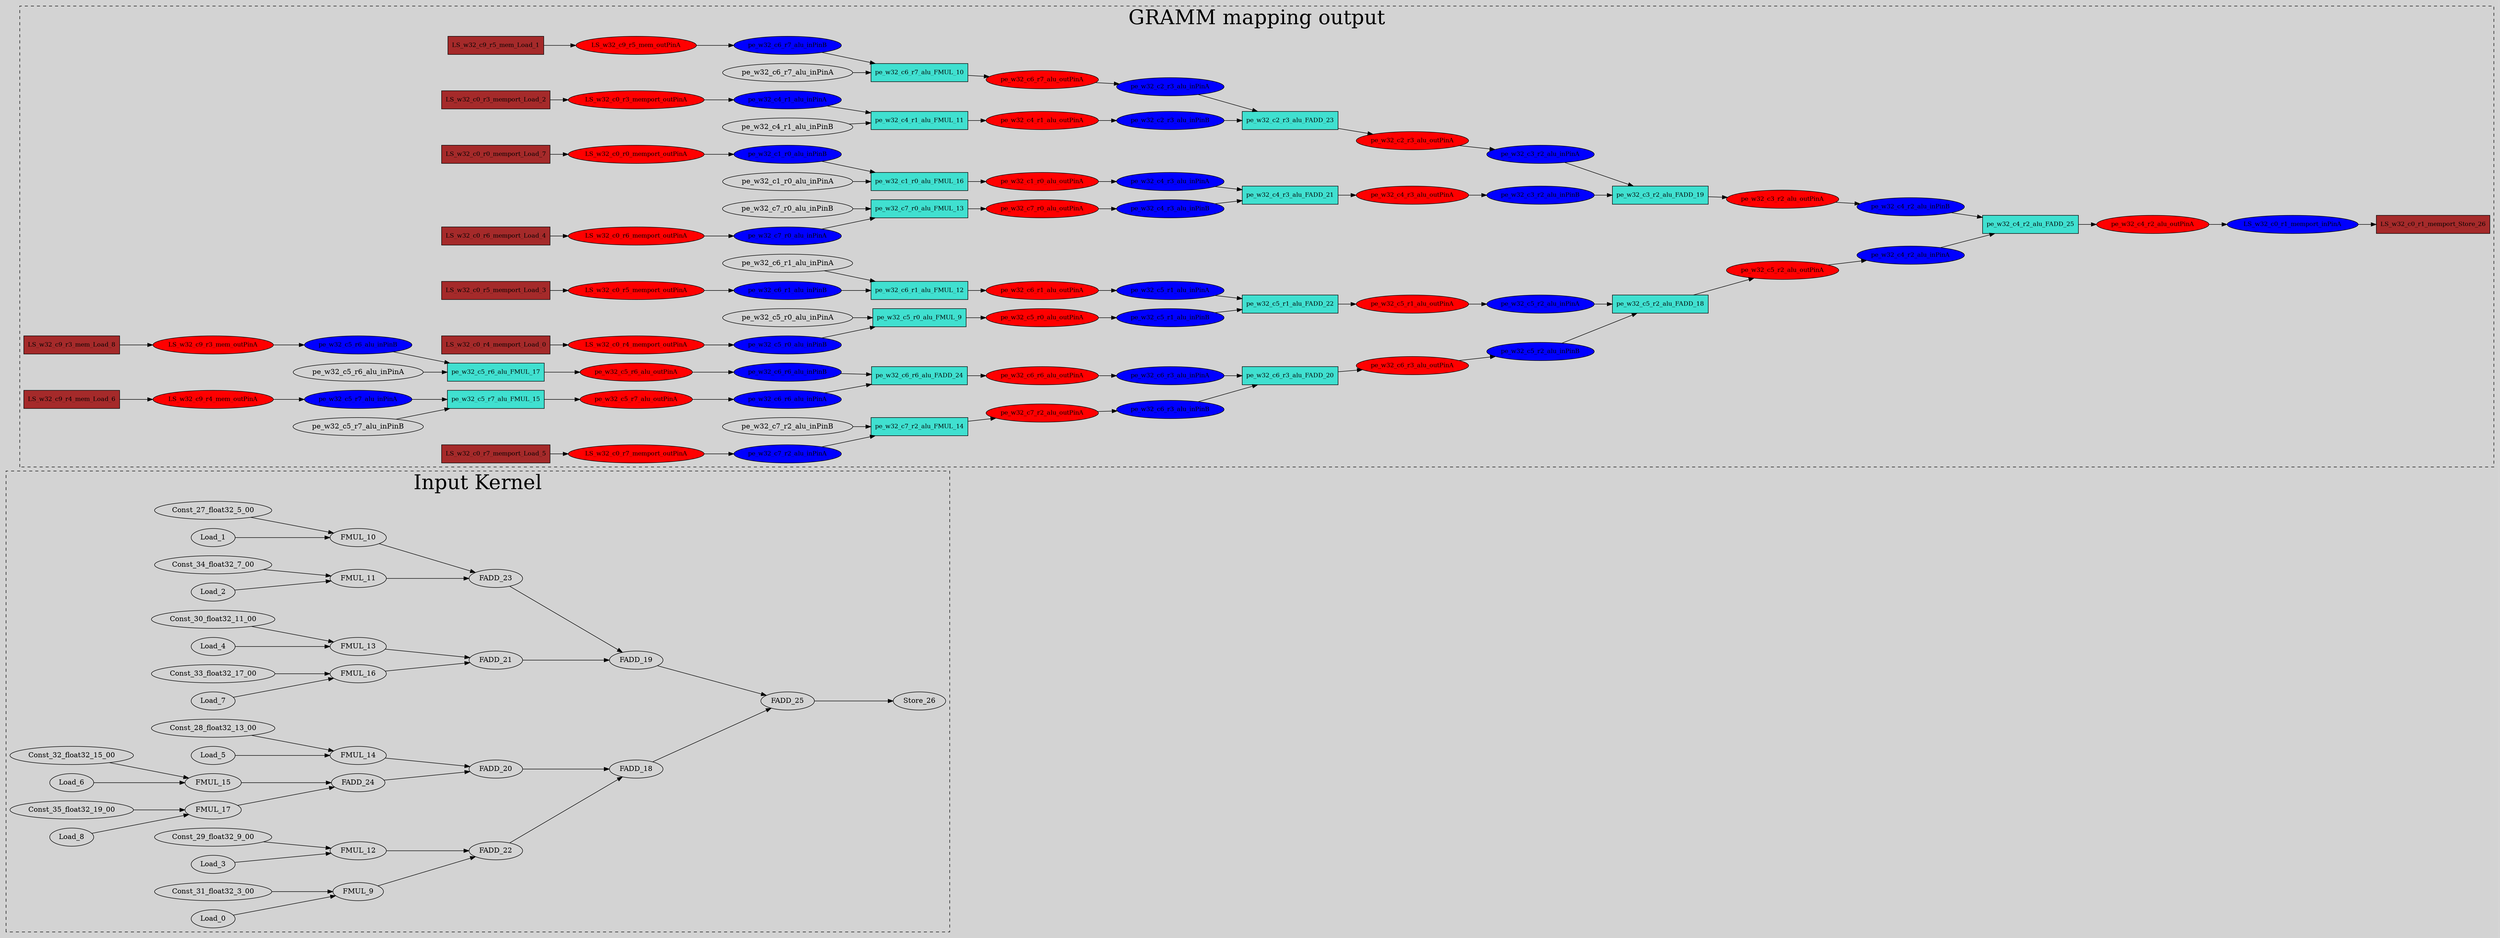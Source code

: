 digraph {
graph [bgcolor=lightgray]
node [style=filled]
splines=true; rankdir=LR;
subgraph cluster_1 {
 label = "Input Kernel"; fontsize = 40; style=dashed;
Const_27_float32_5_00;
Const_28_float32_13_00;
Const_29_float32_9_00;
Const_30_float32_11_00;
Const_31_float32_3_00;
Const_32_float32_15_00;
Const_33_float32_17_00;
Const_34_float32_7_00;
Const_35_float32_19_00;
FADD_18;
FADD_19;
FADD_20;
FADD_21;
FADD_22;
FADD_23;
FADD_24;
FADD_25;
FMUL_10;
FMUL_11;
FMUL_12;
FMUL_13;
FMUL_14;
FMUL_15;
FMUL_16;
FMUL_17;
FMUL_9;
Load_0;
Load_1;
Load_2;
Load_3;
Load_4;
Load_5;
Load_6;
Load_7;
Load_8;
Store_26;
  Load_0 -> FMUL_9;
  Load_1 -> FMUL_10;
  Load_2 -> FMUL_11;
  Load_3 -> FMUL_12;
  Load_4 -> FMUL_13;
  Load_5 -> FMUL_14;
  Load_6 -> FMUL_15;
  Load_7 -> FMUL_16;
  Load_8 -> FMUL_17;
  FMUL_9 -> FADD_22;
  FMUL_10 -> FADD_23;
  FMUL_11 -> FADD_23;
  FMUL_12 -> FADD_22;
  FMUL_13 -> FADD_21;
  FMUL_14 -> FADD_20;
  FMUL_15 -> FADD_24;
  FMUL_16 -> FADD_21;
  FMUL_17 -> FADD_24;
  FADD_25 -> Store_26;
  Const_27_float32_5_00 -> FMUL_10;
  Const_28_float32_13_00 -> FMUL_14;
  Const_29_float32_9_00 -> FMUL_12;
  Const_30_float32_11_00 -> FMUL_13;
  Const_31_float32_3_00 -> FMUL_9;
  Const_32_float32_15_00 -> FMUL_15;
  Const_33_float32_17_00 -> FMUL_16;
  Const_34_float32_7_00 -> FMUL_11;
  Const_35_float32_19_00 -> FMUL_17;
  FADD_24 -> FADD_20;
  FADD_23 -> FADD_19;
  FADD_22 -> FADD_18;
  FADD_21 -> FADD_19;
  FADD_20 -> FADD_18;
  FADD_19 -> FADD_25;
  FADD_18 -> FADD_25;
}
subgraph cluster_0 {
 label = "GRAMM mapping output"; fontsize = 40; style=dashed;
LS_w32_c0_r0_memport_Load_7 [shape="rectangle" width=0.5 fontsize=12 fillcolor="#A52A2A"]
LS_w32_c0_r3_memport_outPinA [shape="oval" width=0.1 fontsize=12 fillcolor="#FF0000"]
LS_w32_c0_r4_memport_Load_0 [shape="rectangle" width=0.5 fontsize=12 fillcolor="#A52A2A"]
LS_w32_c0_r4_memport_outPinA [shape="oval" width=0.1 fontsize=12 fillcolor="#FF0000"]
LS_w32_c0_r5_memport_Load_3 [shape="rectangle" width=0.5 fontsize=12 fillcolor="#A52A2A"]
LS_w32_c0_r5_memport_outPinA [shape="oval" width=0.1 fontsize=12 fillcolor="#FF0000"]
LS_w32_c0_r6_memport_Load_4 [shape="rectangle" width=0.5 fontsize=12 fillcolor="#A52A2A"]
LS_w32_c0_r0_memport_outPinA [shape="oval" width=0.1 fontsize=12 fillcolor="#FF0000"]
LS_w32_c0_r6_memport_outPinA [shape="oval" width=0.1 fontsize=12 fillcolor="#FF0000"]
LS_w32_c0_r7_memport_Load_5 [shape="rectangle" width=0.5 fontsize=12 fillcolor="#A52A2A"]
LS_w32_c0_r7_memport_outPinA [shape="oval" width=0.1 fontsize=12 fillcolor="#FF0000"]
pe_w32_c2_r3_alu_FADD_23 [shape="rectangle" width=0.5 fontsize=12 fillcolor="#40E0D0"]
pe_w32_c2_r3_alu_inPinA [shape="oval" width=0.1 fontsize=12 fillcolor="#0000FF"]
pe_w32_c2_r3_alu_inPinB [shape="oval" width=0.1 fontsize=12 fillcolor="#0000FF"]
pe_w32_c2_r3_alu_outPinA [shape="oval" width=0.1 fontsize=12 fillcolor="#FF0000"]
LS_w32_c0_r1_memport_Store_26 [shape="rectangle" width=0.5 fontsize=12 fillcolor="#A52A2A"]
LS_w32_c9_r3_mem_Load_8 [shape="rectangle" width=0.5 fontsize=12 fillcolor="#A52A2A"]
LS_w32_c9_r3_mem_outPinA [shape="oval" width=0.1 fontsize=12 fillcolor="#FF0000"]
LS_w32_c9_r4_mem_Load_6 [shape="rectangle" width=0.5 fontsize=12 fillcolor="#A52A2A"]
LS_w32_c9_r4_mem_outPinA [shape="oval" width=0.1 fontsize=12 fillcolor="#FF0000"]
pe_w32_c3_r2_alu_FADD_19 [shape="rectangle" width=0.5 fontsize=12 fillcolor="#40E0D0"]
pe_w32_c3_r2_alu_inPinA [shape="oval" width=0.1 fontsize=12 fillcolor="#0000FF"]
pe_w32_c3_r2_alu_inPinB [shape="oval" width=0.1 fontsize=12 fillcolor="#0000FF"]
pe_w32_c3_r2_alu_outPinA [shape="oval" width=0.1 fontsize=12 fillcolor="#FF0000"]
LS_w32_c9_r5_mem_Load_1 [shape="rectangle" width=0.5 fontsize=12 fillcolor="#A52A2A"]
LS_w32_c0_r1_memport_inPinA [shape="oval" width=0.1 fontsize=12 fillcolor="#0000FF"]
LS_w32_c9_r5_mem_outPinA [shape="oval" width=0.1 fontsize=12 fillcolor="#FF0000"]
pe_w32_c4_r1_alu_FMUL_11 [shape="rectangle" width=0.5 fontsize=12 fillcolor="#40E0D0"]
pe_w32_c4_r1_alu_inPinA [shape="oval" width=0.1 fontsize=12 fillcolor="#0000FF"]
pe_w32_c4_r1_alu_outPinA [shape="oval" width=0.1 fontsize=12 fillcolor="#FF0000"]
pe_w32_c4_r2_alu_FADD_25 [shape="rectangle" width=0.5 fontsize=12 fillcolor="#40E0D0"]
pe_w32_c4_r2_alu_inPinA [shape="oval" width=0.1 fontsize=12 fillcolor="#0000FF"]
pe_w32_c4_r2_alu_inPinB [shape="oval" width=0.1 fontsize=12 fillcolor="#0000FF"]
pe_w32_c4_r2_alu_outPinA [shape="oval" width=0.1 fontsize=12 fillcolor="#FF0000"]
pe_w32_c4_r3_alu_FADD_21 [shape="rectangle" width=0.5 fontsize=12 fillcolor="#40E0D0"]
pe_w32_c4_r3_alu_inPinA [shape="oval" width=0.1 fontsize=12 fillcolor="#0000FF"]
pe_w32_c4_r3_alu_inPinB [shape="oval" width=0.1 fontsize=12 fillcolor="#0000FF"]
pe_w32_c4_r3_alu_outPinA [shape="oval" width=0.1 fontsize=12 fillcolor="#FF0000"]
pe_w32_c1_r0_alu_FMUL_16 [shape="rectangle" width=0.5 fontsize=12 fillcolor="#40E0D0"]
pe_w32_c5_r0_alu_FMUL_9 [shape="rectangle" width=0.5 fontsize=12 fillcolor="#40E0D0"]
pe_w32_c1_r0_alu_inPinB [shape="oval" width=0.1 fontsize=12 fillcolor="#0000FF"]
pe_w32_c5_r0_alu_inPinB [shape="oval" width=0.1 fontsize=12 fillcolor="#0000FF"]
pe_w32_c5_r0_alu_outPinA [shape="oval" width=0.1 fontsize=12 fillcolor="#FF0000"]
pe_w32_c1_r0_alu_outPinA [shape="oval" width=0.1 fontsize=12 fillcolor="#FF0000"]
pe_w32_c5_r1_alu_FADD_22 [shape="rectangle" width=0.5 fontsize=12 fillcolor="#40E0D0"]
pe_w32_c5_r1_alu_inPinA [shape="oval" width=0.1 fontsize=12 fillcolor="#0000FF"]
pe_w32_c5_r1_alu_inPinB [shape="oval" width=0.1 fontsize=12 fillcolor="#0000FF"]
pe_w32_c5_r1_alu_outPinA [shape="oval" width=0.1 fontsize=12 fillcolor="#FF0000"]
pe_w32_c5_r2_alu_FADD_18 [shape="rectangle" width=0.5 fontsize=12 fillcolor="#40E0D0"]
pe_w32_c5_r2_alu_inPinA [shape="oval" width=0.1 fontsize=12 fillcolor="#0000FF"]
pe_w32_c5_r2_alu_inPinB [shape="oval" width=0.1 fontsize=12 fillcolor="#0000FF"]
pe_w32_c5_r2_alu_outPinA [shape="oval" width=0.1 fontsize=12 fillcolor="#FF0000"]
pe_w32_c5_r6_alu_FMUL_17 [shape="rectangle" width=0.5 fontsize=12 fillcolor="#40E0D0"]
pe_w32_c5_r6_alu_inPinB [shape="oval" width=0.1 fontsize=12 fillcolor="#0000FF"]
pe_w32_c5_r6_alu_outPinA [shape="oval" width=0.1 fontsize=12 fillcolor="#FF0000"]
pe_w32_c5_r7_alu_FMUL_15 [shape="rectangle" width=0.5 fontsize=12 fillcolor="#40E0D0"]
pe_w32_c5_r7_alu_inPinA [shape="oval" width=0.1 fontsize=12 fillcolor="#0000FF"]
pe_w32_c5_r7_alu_outPinA [shape="oval" width=0.1 fontsize=12 fillcolor="#FF0000"]
pe_w32_c6_r1_alu_FMUL_12 [shape="rectangle" width=0.5 fontsize=12 fillcolor="#40E0D0"]
pe_w32_c6_r1_alu_inPinB [shape="oval" width=0.1 fontsize=12 fillcolor="#0000FF"]
pe_w32_c6_r1_alu_outPinA [shape="oval" width=0.1 fontsize=12 fillcolor="#FF0000"]
pe_w32_c6_r3_alu_FADD_20 [shape="rectangle" width=0.5 fontsize=12 fillcolor="#40E0D0"]
pe_w32_c6_r3_alu_inPinA [shape="oval" width=0.1 fontsize=12 fillcolor="#0000FF"]
pe_w32_c6_r3_alu_inPinB [shape="oval" width=0.1 fontsize=12 fillcolor="#0000FF"]
pe_w32_c6_r3_alu_outPinA [shape="oval" width=0.1 fontsize=12 fillcolor="#FF0000"]
pe_w32_c6_r6_alu_FADD_24 [shape="rectangle" width=0.5 fontsize=12 fillcolor="#40E0D0"]
pe_w32_c6_r6_alu_inPinA [shape="oval" width=0.1 fontsize=12 fillcolor="#0000FF"]
pe_w32_c6_r6_alu_inPinB [shape="oval" width=0.1 fontsize=12 fillcolor="#0000FF"]
pe_w32_c6_r6_alu_outPinA [shape="oval" width=0.1 fontsize=12 fillcolor="#FF0000"]
LS_w32_c0_r3_memport_Load_2 [shape="rectangle" width=0.5 fontsize=12 fillcolor="#A52A2A"]
pe_w32_c6_r7_alu_FMUL_10 [shape="rectangle" width=0.5 fontsize=12 fillcolor="#40E0D0"]
pe_w32_c6_r7_alu_inPinB [shape="oval" width=0.1 fontsize=12 fillcolor="#0000FF"]
pe_w32_c6_r7_alu_outPinA [shape="oval" width=0.1 fontsize=12 fillcolor="#FF0000"]
pe_w32_c7_r0_alu_FMUL_13 [shape="rectangle" width=0.5 fontsize=12 fillcolor="#40E0D0"]
pe_w32_c7_r0_alu_inPinA [shape="oval" width=0.1 fontsize=12 fillcolor="#0000FF"]
pe_w32_c7_r0_alu_outPinA [shape="oval" width=0.1 fontsize=12 fillcolor="#FF0000"]
pe_w32_c7_r2_alu_FMUL_14 [shape="rectangle" width=0.5 fontsize=12 fillcolor="#40E0D0"]
pe_w32_c7_r2_alu_inPinA [shape="oval" width=0.1 fontsize=12 fillcolor="#0000FF"]
pe_w32_c7_r2_alu_outPinA [shape="oval" width=0.1 fontsize=12 fillcolor="#FF0000"]
pe_w32_c5_r2_alu_FADD_18 -> pe_w32_c5_r2_alu_outPinA
pe_w32_c5_r2_alu_inPinA -> pe_w32_c5_r2_alu_FADD_18
pe_w32_c5_r2_alu_inPinB -> pe_w32_c5_r2_alu_FADD_18
pe_w32_c5_r2_alu_outPinA -> pe_w32_c4_r2_alu_inPinA
pe_w32_c3_r2_alu_FADD_19 -> pe_w32_c3_r2_alu_outPinA
pe_w32_c3_r2_alu_inPinA -> pe_w32_c3_r2_alu_FADD_19
pe_w32_c3_r2_alu_inPinB -> pe_w32_c3_r2_alu_FADD_19
pe_w32_c3_r2_alu_outPinA -> pe_w32_c4_r2_alu_inPinB
pe_w32_c6_r3_alu_FADD_20 -> pe_w32_c6_r3_alu_outPinA
pe_w32_c6_r3_alu_inPinA -> pe_w32_c6_r3_alu_FADD_20
pe_w32_c6_r3_alu_inPinB -> pe_w32_c6_r3_alu_FADD_20
pe_w32_c6_r3_alu_outPinA -> pe_w32_c5_r2_alu_inPinB
pe_w32_c4_r3_alu_FADD_21 -> pe_w32_c4_r3_alu_outPinA
pe_w32_c4_r3_alu_inPinA -> pe_w32_c4_r3_alu_FADD_21
pe_w32_c4_r3_alu_inPinB -> pe_w32_c4_r3_alu_FADD_21
pe_w32_c4_r3_alu_outPinA -> pe_w32_c3_r2_alu_inPinB
pe_w32_c5_r1_alu_FADD_22 -> pe_w32_c5_r1_alu_outPinA
pe_w32_c5_r1_alu_inPinA -> pe_w32_c5_r1_alu_FADD_22
pe_w32_c5_r1_alu_inPinB -> pe_w32_c5_r1_alu_FADD_22
pe_w32_c5_r1_alu_outPinA -> pe_w32_c5_r2_alu_inPinA
pe_w32_c2_r3_alu_FADD_23 -> pe_w32_c2_r3_alu_outPinA
pe_w32_c2_r3_alu_inPinA -> pe_w32_c2_r3_alu_FADD_23
pe_w32_c2_r3_alu_inPinB -> pe_w32_c2_r3_alu_FADD_23
pe_w32_c2_r3_alu_outPinA -> pe_w32_c3_r2_alu_inPinA
pe_w32_c6_r6_alu_FADD_24 -> pe_w32_c6_r6_alu_outPinA
pe_w32_c6_r6_alu_inPinA -> pe_w32_c6_r6_alu_FADD_24
pe_w32_c6_r6_alu_inPinB -> pe_w32_c6_r6_alu_FADD_24
pe_w32_c6_r6_alu_outPinA -> pe_w32_c6_r3_alu_inPinA
pe_w32_c4_r2_alu_FADD_25 -> pe_w32_c4_r2_alu_outPinA
pe_w32_c4_r2_alu_inPinA -> pe_w32_c4_r2_alu_FADD_25
pe_w32_c4_r2_alu_inPinB -> pe_w32_c4_r2_alu_FADD_25
pe_w32_c4_r2_alu_outPinA -> LS_w32_c0_r1_memport_inPinA
LS_w32_c0_r1_memport_inPinA -> LS_w32_c0_r1_memport_Store_26
pe_w32_c6_r7_alu_FMUL_10 -> pe_w32_c6_r7_alu_outPinA
pe_w32_c6_r7_alu_inPinA -> pe_w32_c6_r7_alu_FMUL_10
pe_w32_c6_r7_alu_inPinB -> pe_w32_c6_r7_alu_FMUL_10
pe_w32_c6_r7_alu_outPinA -> pe_w32_c2_r3_alu_inPinA
pe_w32_c4_r1_alu_FMUL_11 -> pe_w32_c4_r1_alu_outPinA
pe_w32_c4_r1_alu_inPinA -> pe_w32_c4_r1_alu_FMUL_11
pe_w32_c4_r1_alu_inPinB -> pe_w32_c4_r1_alu_FMUL_11
pe_w32_c4_r1_alu_outPinA -> pe_w32_c2_r3_alu_inPinB
pe_w32_c6_r1_alu_FMUL_12 -> pe_w32_c6_r1_alu_outPinA
pe_w32_c6_r1_alu_inPinA -> pe_w32_c6_r1_alu_FMUL_12
pe_w32_c6_r1_alu_inPinB -> pe_w32_c6_r1_alu_FMUL_12
pe_w32_c6_r1_alu_outPinA -> pe_w32_c5_r1_alu_inPinA
pe_w32_c7_r0_alu_FMUL_13 -> pe_w32_c7_r0_alu_outPinA
pe_w32_c7_r0_alu_inPinA -> pe_w32_c7_r0_alu_FMUL_13
pe_w32_c7_r0_alu_inPinB -> pe_w32_c7_r0_alu_FMUL_13
pe_w32_c7_r0_alu_outPinA -> pe_w32_c4_r3_alu_inPinB
pe_w32_c7_r2_alu_FMUL_14 -> pe_w32_c7_r2_alu_outPinA
pe_w32_c7_r2_alu_inPinA -> pe_w32_c7_r2_alu_FMUL_14
pe_w32_c7_r2_alu_inPinB -> pe_w32_c7_r2_alu_FMUL_14
pe_w32_c7_r2_alu_outPinA -> pe_w32_c6_r3_alu_inPinB
pe_w32_c5_r7_alu_FMUL_15 -> pe_w32_c5_r7_alu_outPinA
pe_w32_c5_r7_alu_inPinA -> pe_w32_c5_r7_alu_FMUL_15
pe_w32_c5_r7_alu_inPinB -> pe_w32_c5_r7_alu_FMUL_15
pe_w32_c5_r7_alu_outPinA -> pe_w32_c6_r6_alu_inPinA
pe_w32_c1_r0_alu_FMUL_16 -> pe_w32_c1_r0_alu_outPinA
pe_w32_c1_r0_alu_inPinA -> pe_w32_c1_r0_alu_FMUL_16
pe_w32_c1_r0_alu_inPinB -> pe_w32_c1_r0_alu_FMUL_16
pe_w32_c1_r0_alu_outPinA -> pe_w32_c4_r3_alu_inPinA
pe_w32_c5_r6_alu_FMUL_17 -> pe_w32_c5_r6_alu_outPinA
pe_w32_c5_r6_alu_inPinA -> pe_w32_c5_r6_alu_FMUL_17
pe_w32_c5_r6_alu_inPinB -> pe_w32_c5_r6_alu_FMUL_17
pe_w32_c5_r6_alu_outPinA -> pe_w32_c6_r6_alu_inPinB
pe_w32_c5_r0_alu_FMUL_9 -> pe_w32_c5_r0_alu_outPinA
pe_w32_c5_r0_alu_inPinA -> pe_w32_c5_r0_alu_FMUL_9
pe_w32_c5_r0_alu_inPinB -> pe_w32_c5_r0_alu_FMUL_9
pe_w32_c5_r0_alu_outPinA -> pe_w32_c5_r1_alu_inPinB
LS_w32_c0_r4_memport_Load_0 -> LS_w32_c0_r4_memport_outPinA
LS_w32_c0_r4_memport_outPinA -> pe_w32_c5_r0_alu_inPinB
LS_w32_c9_r5_mem_Load_1 -> LS_w32_c9_r5_mem_outPinA
LS_w32_c9_r5_mem_outPinA -> pe_w32_c6_r7_alu_inPinB
LS_w32_c0_r3_memport_Load_2 -> LS_w32_c0_r3_memport_outPinA
LS_w32_c0_r3_memport_outPinA -> pe_w32_c4_r1_alu_inPinA
LS_w32_c0_r5_memport_Load_3 -> LS_w32_c0_r5_memport_outPinA
LS_w32_c0_r5_memport_outPinA -> pe_w32_c6_r1_alu_inPinB
LS_w32_c0_r6_memport_Load_4 -> LS_w32_c0_r6_memport_outPinA
LS_w32_c0_r6_memport_outPinA -> pe_w32_c7_r0_alu_inPinA
LS_w32_c0_r7_memport_Load_5 -> LS_w32_c0_r7_memport_outPinA
LS_w32_c0_r7_memport_outPinA -> pe_w32_c7_r2_alu_inPinA
LS_w32_c9_r4_mem_Load_6 -> LS_w32_c9_r4_mem_outPinA
LS_w32_c9_r4_mem_outPinA -> pe_w32_c5_r7_alu_inPinA
LS_w32_c0_r0_memport_Load_7 -> LS_w32_c0_r0_memport_outPinA
LS_w32_c0_r0_memport_outPinA -> pe_w32_c1_r0_alu_inPinB
LS_w32_c9_r3_mem_Load_8 -> LS_w32_c9_r3_mem_outPinA
LS_w32_c9_r3_mem_outPinA -> pe_w32_c5_r6_alu_inPinB
}
}
